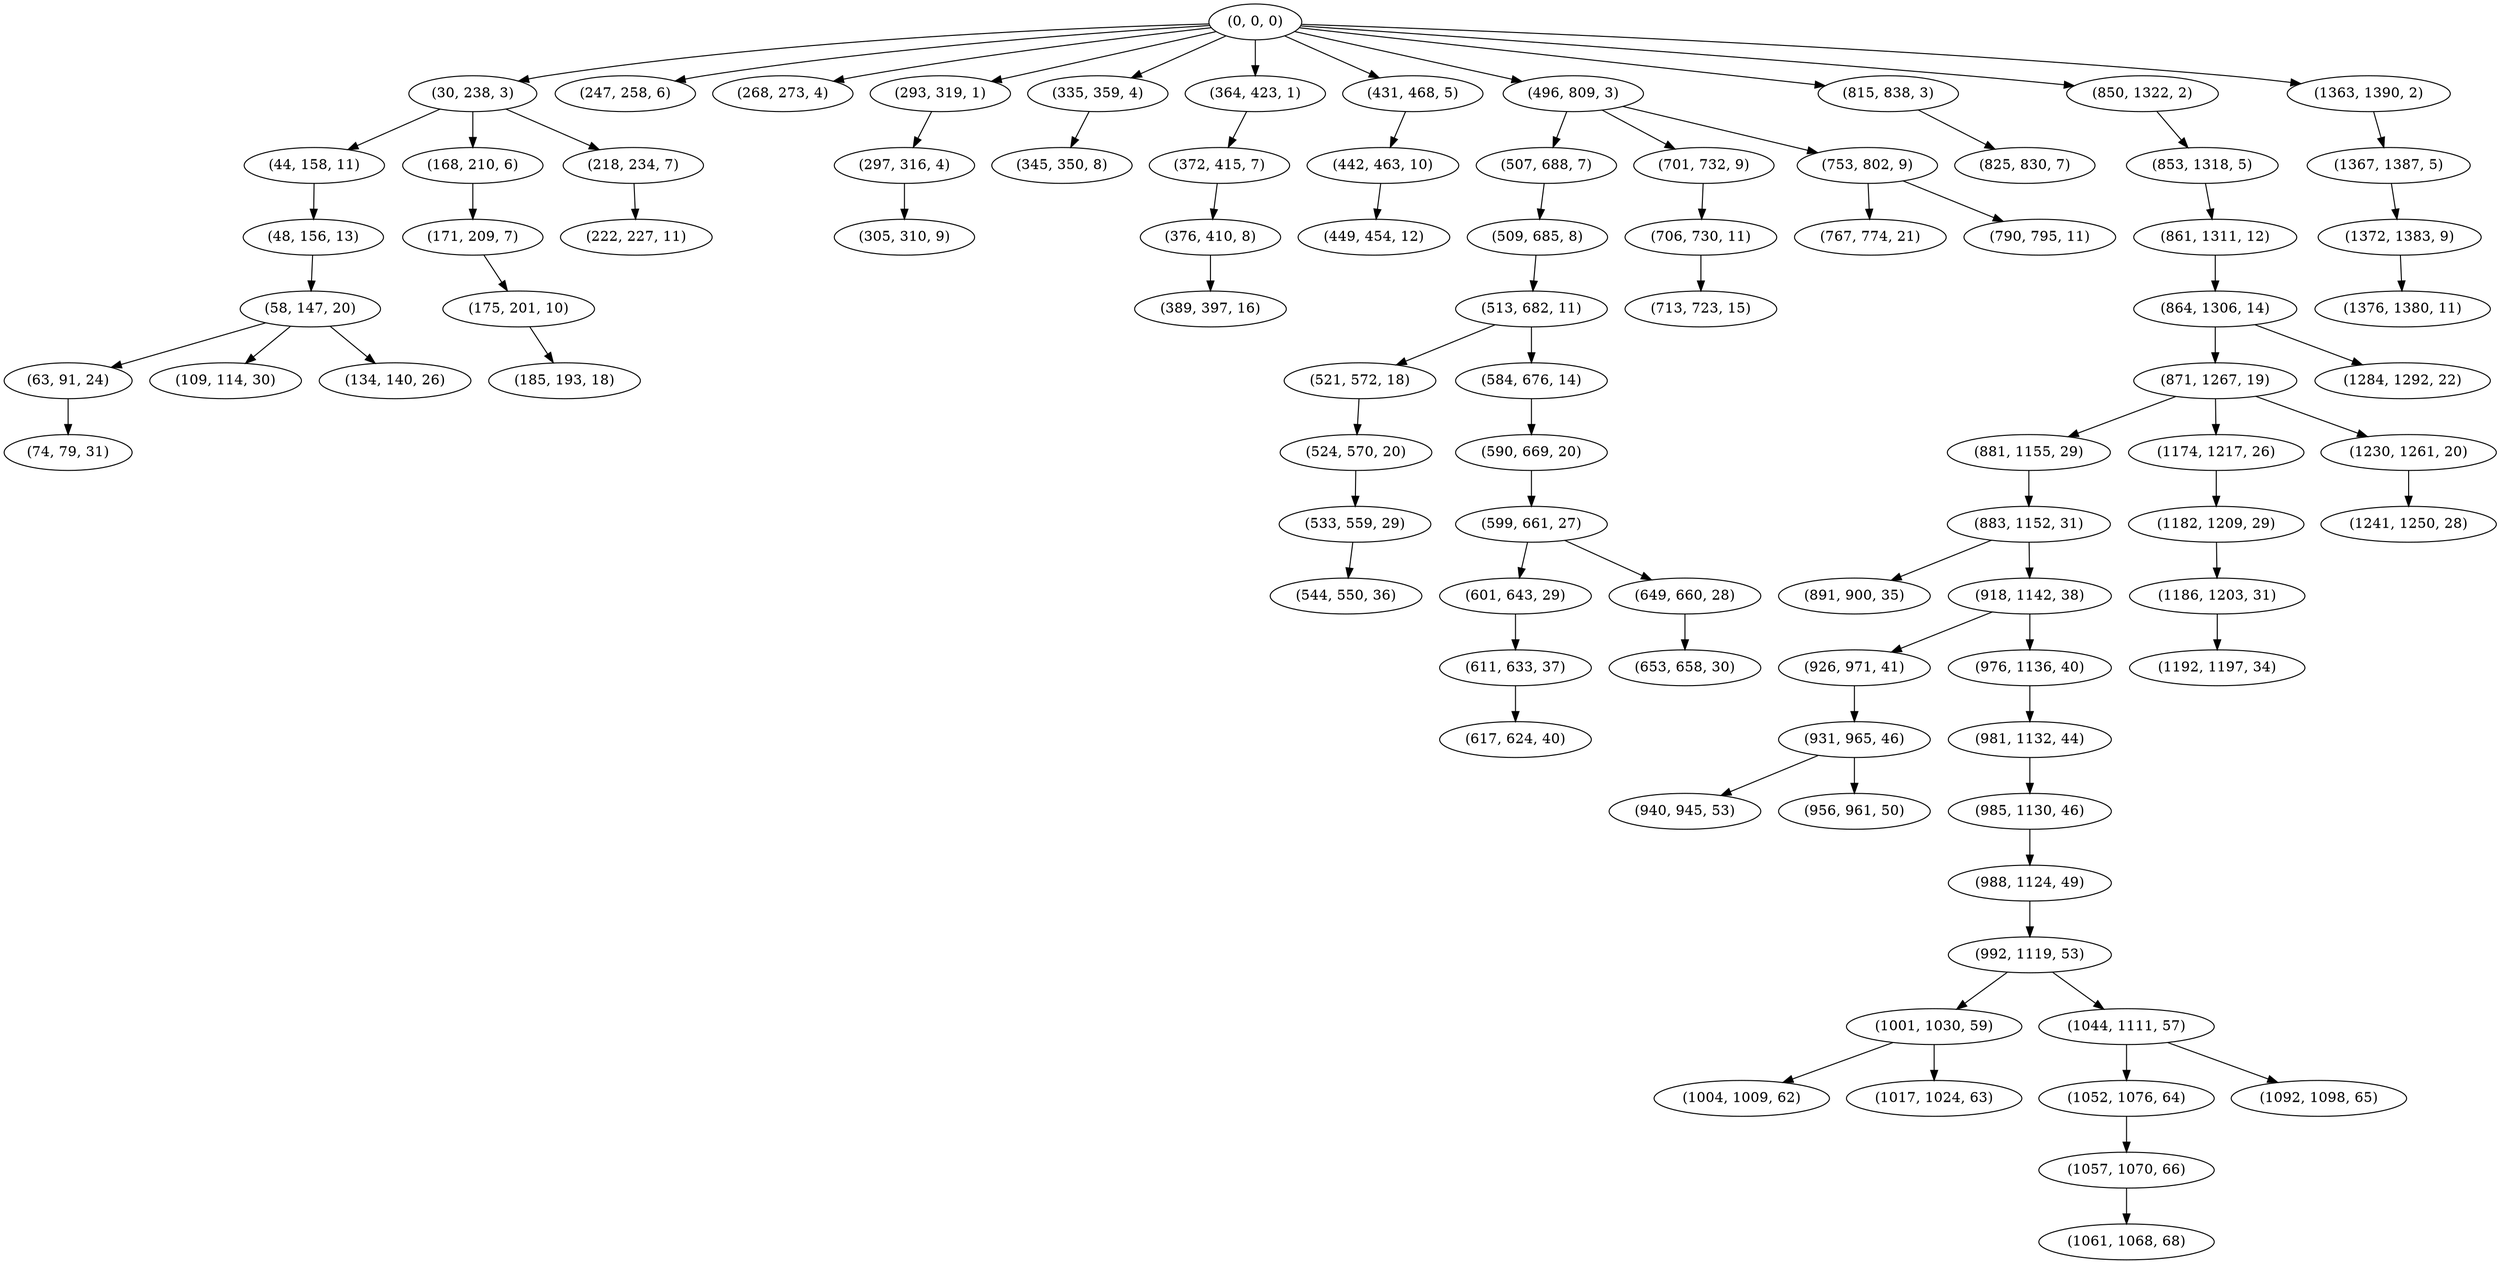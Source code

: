 digraph tree {
    "(0, 0, 0)";
    "(30, 238, 3)";
    "(44, 158, 11)";
    "(48, 156, 13)";
    "(58, 147, 20)";
    "(63, 91, 24)";
    "(74, 79, 31)";
    "(109, 114, 30)";
    "(134, 140, 26)";
    "(168, 210, 6)";
    "(171, 209, 7)";
    "(175, 201, 10)";
    "(185, 193, 18)";
    "(218, 234, 7)";
    "(222, 227, 11)";
    "(247, 258, 6)";
    "(268, 273, 4)";
    "(293, 319, 1)";
    "(297, 316, 4)";
    "(305, 310, 9)";
    "(335, 359, 4)";
    "(345, 350, 8)";
    "(364, 423, 1)";
    "(372, 415, 7)";
    "(376, 410, 8)";
    "(389, 397, 16)";
    "(431, 468, 5)";
    "(442, 463, 10)";
    "(449, 454, 12)";
    "(496, 809, 3)";
    "(507, 688, 7)";
    "(509, 685, 8)";
    "(513, 682, 11)";
    "(521, 572, 18)";
    "(524, 570, 20)";
    "(533, 559, 29)";
    "(544, 550, 36)";
    "(584, 676, 14)";
    "(590, 669, 20)";
    "(599, 661, 27)";
    "(601, 643, 29)";
    "(611, 633, 37)";
    "(617, 624, 40)";
    "(649, 660, 28)";
    "(653, 658, 30)";
    "(701, 732, 9)";
    "(706, 730, 11)";
    "(713, 723, 15)";
    "(753, 802, 9)";
    "(767, 774, 21)";
    "(790, 795, 11)";
    "(815, 838, 3)";
    "(825, 830, 7)";
    "(850, 1322, 2)";
    "(853, 1318, 5)";
    "(861, 1311, 12)";
    "(864, 1306, 14)";
    "(871, 1267, 19)";
    "(881, 1155, 29)";
    "(883, 1152, 31)";
    "(891, 900, 35)";
    "(918, 1142, 38)";
    "(926, 971, 41)";
    "(931, 965, 46)";
    "(940, 945, 53)";
    "(956, 961, 50)";
    "(976, 1136, 40)";
    "(981, 1132, 44)";
    "(985, 1130, 46)";
    "(988, 1124, 49)";
    "(992, 1119, 53)";
    "(1001, 1030, 59)";
    "(1004, 1009, 62)";
    "(1017, 1024, 63)";
    "(1044, 1111, 57)";
    "(1052, 1076, 64)";
    "(1057, 1070, 66)";
    "(1061, 1068, 68)";
    "(1092, 1098, 65)";
    "(1174, 1217, 26)";
    "(1182, 1209, 29)";
    "(1186, 1203, 31)";
    "(1192, 1197, 34)";
    "(1230, 1261, 20)";
    "(1241, 1250, 28)";
    "(1284, 1292, 22)";
    "(1363, 1390, 2)";
    "(1367, 1387, 5)";
    "(1372, 1383, 9)";
    "(1376, 1380, 11)";
    "(0, 0, 0)" -> "(30, 238, 3)";
    "(0, 0, 0)" -> "(247, 258, 6)";
    "(0, 0, 0)" -> "(268, 273, 4)";
    "(0, 0, 0)" -> "(293, 319, 1)";
    "(0, 0, 0)" -> "(335, 359, 4)";
    "(0, 0, 0)" -> "(364, 423, 1)";
    "(0, 0, 0)" -> "(431, 468, 5)";
    "(0, 0, 0)" -> "(496, 809, 3)";
    "(0, 0, 0)" -> "(815, 838, 3)";
    "(0, 0, 0)" -> "(850, 1322, 2)";
    "(0, 0, 0)" -> "(1363, 1390, 2)";
    "(30, 238, 3)" -> "(44, 158, 11)";
    "(30, 238, 3)" -> "(168, 210, 6)";
    "(30, 238, 3)" -> "(218, 234, 7)";
    "(44, 158, 11)" -> "(48, 156, 13)";
    "(48, 156, 13)" -> "(58, 147, 20)";
    "(58, 147, 20)" -> "(63, 91, 24)";
    "(58, 147, 20)" -> "(109, 114, 30)";
    "(58, 147, 20)" -> "(134, 140, 26)";
    "(63, 91, 24)" -> "(74, 79, 31)";
    "(168, 210, 6)" -> "(171, 209, 7)";
    "(171, 209, 7)" -> "(175, 201, 10)";
    "(175, 201, 10)" -> "(185, 193, 18)";
    "(218, 234, 7)" -> "(222, 227, 11)";
    "(293, 319, 1)" -> "(297, 316, 4)";
    "(297, 316, 4)" -> "(305, 310, 9)";
    "(335, 359, 4)" -> "(345, 350, 8)";
    "(364, 423, 1)" -> "(372, 415, 7)";
    "(372, 415, 7)" -> "(376, 410, 8)";
    "(376, 410, 8)" -> "(389, 397, 16)";
    "(431, 468, 5)" -> "(442, 463, 10)";
    "(442, 463, 10)" -> "(449, 454, 12)";
    "(496, 809, 3)" -> "(507, 688, 7)";
    "(496, 809, 3)" -> "(701, 732, 9)";
    "(496, 809, 3)" -> "(753, 802, 9)";
    "(507, 688, 7)" -> "(509, 685, 8)";
    "(509, 685, 8)" -> "(513, 682, 11)";
    "(513, 682, 11)" -> "(521, 572, 18)";
    "(513, 682, 11)" -> "(584, 676, 14)";
    "(521, 572, 18)" -> "(524, 570, 20)";
    "(524, 570, 20)" -> "(533, 559, 29)";
    "(533, 559, 29)" -> "(544, 550, 36)";
    "(584, 676, 14)" -> "(590, 669, 20)";
    "(590, 669, 20)" -> "(599, 661, 27)";
    "(599, 661, 27)" -> "(601, 643, 29)";
    "(599, 661, 27)" -> "(649, 660, 28)";
    "(601, 643, 29)" -> "(611, 633, 37)";
    "(611, 633, 37)" -> "(617, 624, 40)";
    "(649, 660, 28)" -> "(653, 658, 30)";
    "(701, 732, 9)" -> "(706, 730, 11)";
    "(706, 730, 11)" -> "(713, 723, 15)";
    "(753, 802, 9)" -> "(767, 774, 21)";
    "(753, 802, 9)" -> "(790, 795, 11)";
    "(815, 838, 3)" -> "(825, 830, 7)";
    "(850, 1322, 2)" -> "(853, 1318, 5)";
    "(853, 1318, 5)" -> "(861, 1311, 12)";
    "(861, 1311, 12)" -> "(864, 1306, 14)";
    "(864, 1306, 14)" -> "(871, 1267, 19)";
    "(864, 1306, 14)" -> "(1284, 1292, 22)";
    "(871, 1267, 19)" -> "(881, 1155, 29)";
    "(871, 1267, 19)" -> "(1174, 1217, 26)";
    "(871, 1267, 19)" -> "(1230, 1261, 20)";
    "(881, 1155, 29)" -> "(883, 1152, 31)";
    "(883, 1152, 31)" -> "(891, 900, 35)";
    "(883, 1152, 31)" -> "(918, 1142, 38)";
    "(918, 1142, 38)" -> "(926, 971, 41)";
    "(918, 1142, 38)" -> "(976, 1136, 40)";
    "(926, 971, 41)" -> "(931, 965, 46)";
    "(931, 965, 46)" -> "(940, 945, 53)";
    "(931, 965, 46)" -> "(956, 961, 50)";
    "(976, 1136, 40)" -> "(981, 1132, 44)";
    "(981, 1132, 44)" -> "(985, 1130, 46)";
    "(985, 1130, 46)" -> "(988, 1124, 49)";
    "(988, 1124, 49)" -> "(992, 1119, 53)";
    "(992, 1119, 53)" -> "(1001, 1030, 59)";
    "(992, 1119, 53)" -> "(1044, 1111, 57)";
    "(1001, 1030, 59)" -> "(1004, 1009, 62)";
    "(1001, 1030, 59)" -> "(1017, 1024, 63)";
    "(1044, 1111, 57)" -> "(1052, 1076, 64)";
    "(1044, 1111, 57)" -> "(1092, 1098, 65)";
    "(1052, 1076, 64)" -> "(1057, 1070, 66)";
    "(1057, 1070, 66)" -> "(1061, 1068, 68)";
    "(1174, 1217, 26)" -> "(1182, 1209, 29)";
    "(1182, 1209, 29)" -> "(1186, 1203, 31)";
    "(1186, 1203, 31)" -> "(1192, 1197, 34)";
    "(1230, 1261, 20)" -> "(1241, 1250, 28)";
    "(1363, 1390, 2)" -> "(1367, 1387, 5)";
    "(1367, 1387, 5)" -> "(1372, 1383, 9)";
    "(1372, 1383, 9)" -> "(1376, 1380, 11)";
}
